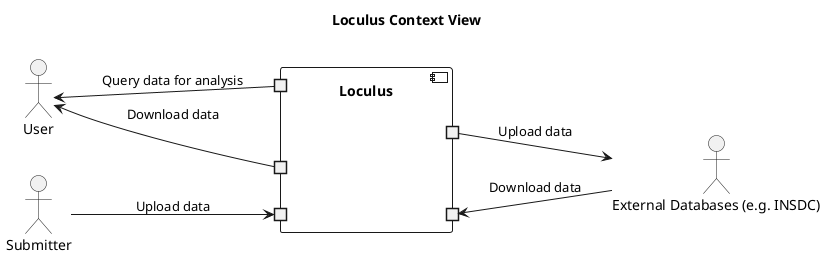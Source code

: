 @startuml

title Loculus Context View
left to right direction

actor User as user
actor Submitter as submitter
actor "External Databases (e.g. INSDC)" as externalDatabases

component Loculus as loculus {
    portin " " as download
    portin " " as analysis
    portin " " as upload
    portout " " as ingest
    portout " " as deposition
}

user <-- download : Download data
user <-- analysis : Query data for analysis
submitter --> upload : Upload data

externalDatabases -down-> ingest : Download data
externalDatabases <-up- deposition : Upload data

@enduml
